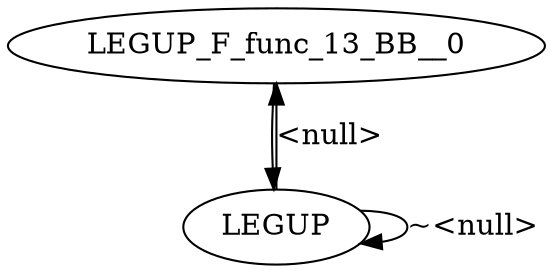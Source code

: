 digraph {
Node0x2b35fd0[label="LEGUP_F_func_13_BB__0"];
Node0x2b4fe40[label="LEGUP"];
Node0x2b4fe40 -> Node0x2b35fd0[label="<null>"];
Node0x2b4fe40 -> Node0x2b4fe40[label="~<null>"];
Node0x2b35fd0 -> Node0x2b4fe40;
}
